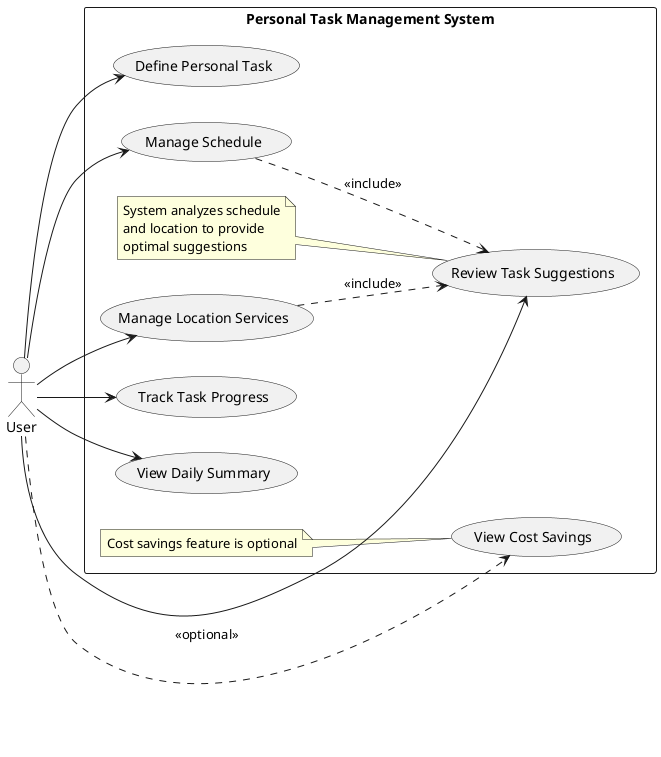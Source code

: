 @startuml
left to right direction
skinparam packageStyle rectangle

actor User

rectangle "Personal Task Management System" {
  usecase "Define Personal Task" as UC1
  usecase "Manage Schedule" as UC2
  usecase "Manage Location Services" as UC3
  usecase "Review Task Suggestions" as UC4
  usecase "Track Task Progress" as UC5
  usecase "View Cost Savings" as UC6
  usecase "View Daily Summary" as UC7

  ' Main interactions
  User --> UC1
  User --> UC2
  User --> UC3
  User --> UC4
  User --> UC5
  User --> UC7

  ' Optional interaction
  User ..> UC6 : <<optional>>

  ' Include relationships
  UC2 ..> UC4 : <<include>>
  UC3 ..> UC4 : <<include>>

  note "Cost savings feature is optional" as N1
  N1 .. UC6

  note "System analyzes schedule\nand location to provide\noptimal suggestions" as N2
  N2 .. UC4
}
@enduml
